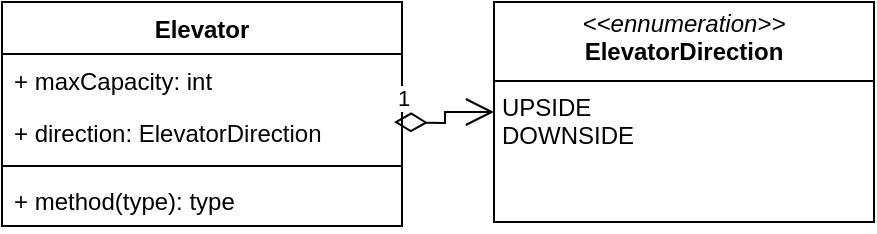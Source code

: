 <mxfile version="24.5.2" type="github">
  <diagram id="C5RBs43oDa-KdzZeNtuy" name="Page-1">
    <mxGraphModel dx="1050" dy="557" grid="1" gridSize="10" guides="1" tooltips="1" connect="1" arrows="1" fold="1" page="1" pageScale="1" pageWidth="827" pageHeight="1169" math="0" shadow="0">
      <root>
        <mxCell id="WIyWlLk6GJQsqaUBKTNV-0" />
        <mxCell id="WIyWlLk6GJQsqaUBKTNV-1" parent="WIyWlLk6GJQsqaUBKTNV-0" />
        <mxCell id="_wrS8P-wmHspT_Q47W-Z-0" value="Elevator" style="swimlane;fontStyle=1;align=center;verticalAlign=top;childLayout=stackLayout;horizontal=1;startSize=26;horizontalStack=0;resizeParent=1;resizeParentMax=0;resizeLast=0;collapsible=1;marginBottom=0;whiteSpace=wrap;html=1;" vertex="1" parent="WIyWlLk6GJQsqaUBKTNV-1">
          <mxGeometry x="314" y="40" width="200" height="112" as="geometry" />
        </mxCell>
        <mxCell id="_wrS8P-wmHspT_Q47W-Z-1" value="+ maxCapacity: int" style="text;strokeColor=none;fillColor=none;align=left;verticalAlign=top;spacingLeft=4;spacingRight=4;overflow=hidden;rotatable=0;points=[[0,0.5],[1,0.5]];portConstraint=eastwest;whiteSpace=wrap;html=1;" vertex="1" parent="_wrS8P-wmHspT_Q47W-Z-0">
          <mxGeometry y="26" width="200" height="26" as="geometry" />
        </mxCell>
        <mxCell id="_wrS8P-wmHspT_Q47W-Z-4" value="+ direction: ElevatorDirection" style="text;strokeColor=none;fillColor=none;align=left;verticalAlign=top;spacingLeft=4;spacingRight=4;overflow=hidden;rotatable=0;points=[[0,0.5],[1,0.5]];portConstraint=eastwest;whiteSpace=wrap;html=1;" vertex="1" parent="_wrS8P-wmHspT_Q47W-Z-0">
          <mxGeometry y="52" width="200" height="26" as="geometry" />
        </mxCell>
        <mxCell id="_wrS8P-wmHspT_Q47W-Z-2" value="" style="line;strokeWidth=1;fillColor=none;align=left;verticalAlign=middle;spacingTop=-1;spacingLeft=3;spacingRight=3;rotatable=0;labelPosition=right;points=[];portConstraint=eastwest;strokeColor=inherit;" vertex="1" parent="_wrS8P-wmHspT_Q47W-Z-0">
          <mxGeometry y="78" width="200" height="8" as="geometry" />
        </mxCell>
        <mxCell id="_wrS8P-wmHspT_Q47W-Z-3" value="+ method(type): type" style="text;strokeColor=none;fillColor=none;align=left;verticalAlign=top;spacingLeft=4;spacingRight=4;overflow=hidden;rotatable=0;points=[[0,0.5],[1,0.5]];portConstraint=eastwest;whiteSpace=wrap;html=1;" vertex="1" parent="_wrS8P-wmHspT_Q47W-Z-0">
          <mxGeometry y="86" width="200" height="26" as="geometry" />
        </mxCell>
        <mxCell id="_wrS8P-wmHspT_Q47W-Z-9" value="&lt;p style=&quot;margin:0px;margin-top:4px;text-align:center;&quot;&gt;&lt;i&gt;&amp;lt;&amp;lt;ennumeration&amp;gt;&amp;gt;&lt;/i&gt;&lt;br&gt;&lt;b&gt;ElevatorDirection&lt;/b&gt;&lt;/p&gt;&lt;hr size=&quot;1&quot; style=&quot;border-style:solid;&quot;&gt;&lt;p style=&quot;margin:0px;margin-left:4px;&quot;&gt;UPSIDE&lt;/p&gt;&lt;p style=&quot;margin:0px;margin-left:4px;&quot;&gt;DOWNSIDE&lt;/p&gt;" style="verticalAlign=top;align=left;overflow=fill;html=1;whiteSpace=wrap;" vertex="1" parent="WIyWlLk6GJQsqaUBKTNV-1">
          <mxGeometry x="560" y="40" width="190" height="110" as="geometry" />
        </mxCell>
        <mxCell id="_wrS8P-wmHspT_Q47W-Z-12" value="1" style="endArrow=open;html=1;endSize=12;startArrow=diamondThin;startSize=14;startFill=0;edgeStyle=orthogonalEdgeStyle;align=left;verticalAlign=bottom;rounded=0;" edge="1" parent="WIyWlLk6GJQsqaUBKTNV-1" target="_wrS8P-wmHspT_Q47W-Z-9">
          <mxGeometry x="-1" y="3" relative="1" as="geometry">
            <mxPoint x="510" y="100" as="sourcePoint" />
            <mxPoint x="670" y="100" as="targetPoint" />
          </mxGeometry>
        </mxCell>
      </root>
    </mxGraphModel>
  </diagram>
</mxfile>
